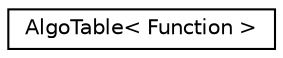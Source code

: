digraph "Graphical Class Hierarchy"
{
  edge [fontname="Helvetica",fontsize="10",labelfontname="Helvetica",labelfontsize="10"];
  node [fontname="Helvetica",fontsize="10",shape=record];
  rankdir="LR";
  Node1 [label="AlgoTable\< Function \>",height=0.2,width=0.4,color="black", fillcolor="white", style="filled",URL="$class_algo_table.html"];
}
